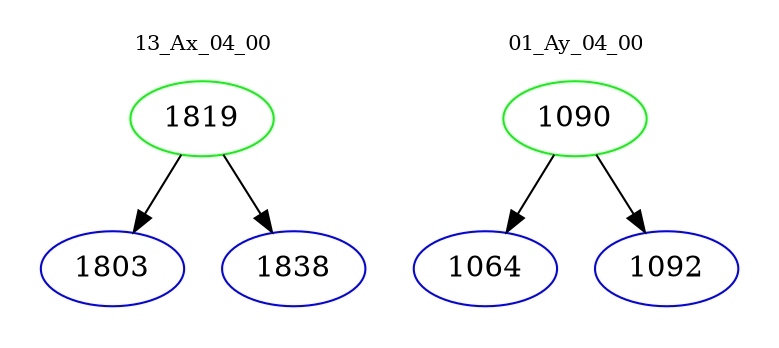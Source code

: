 digraph{
subgraph cluster_0 {
color = white
label = "13_Ax_04_00";
fontsize=10;
T0_1819 [label="1819", color="green"]
T0_1819 -> T0_1803 [color="black"]
T0_1803 [label="1803", color="blue"]
T0_1819 -> T0_1838 [color="black"]
T0_1838 [label="1838", color="blue"]
}
subgraph cluster_1 {
color = white
label = "01_Ay_04_00";
fontsize=10;
T1_1090 [label="1090", color="green"]
T1_1090 -> T1_1064 [color="black"]
T1_1064 [label="1064", color="blue"]
T1_1090 -> T1_1092 [color="black"]
T1_1092 [label="1092", color="blue"]
}
}
